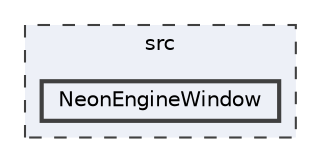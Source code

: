 digraph "src/NeonEngineWindow"
{
 // LATEX_PDF_SIZE
  bgcolor="transparent";
  edge [fontname=Helvetica,fontsize=10,labelfontname=Helvetica,labelfontsize=10];
  node [fontname=Helvetica,fontsize=10,shape=box,height=0.2,width=0.4];
  compound=true
  subgraph clusterdir_68267d1309a1af8e8297ef4c3efbcdba {
    graph [ bgcolor="#edf0f7", pencolor="grey25", label="src", fontname=Helvetica,fontsize=10 style="filled,dashed", URL="dir_68267d1309a1af8e8297ef4c3efbcdba.html",tooltip=""]
  dir_b94e4f3e4db6a1b126237466ad03e212 [label="NeonEngineWindow", fillcolor="#edf0f7", color="grey25", style="filled,bold", URL="dir_b94e4f3e4db6a1b126237466ad03e212.html",tooltip=""];
  }
}
